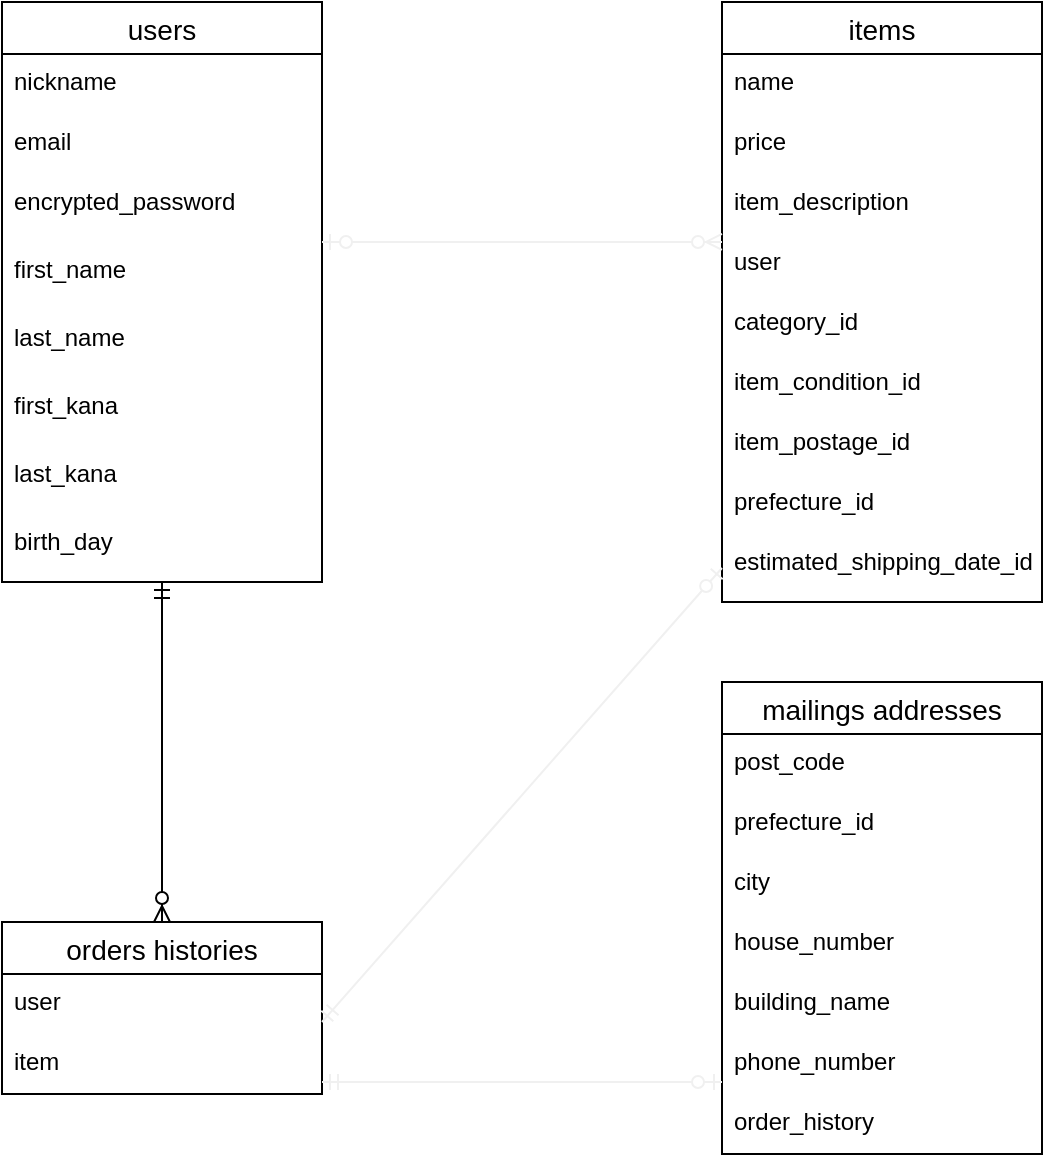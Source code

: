 <mxfile>
    <diagram id="dFZEr-pBqxFFAhdtn7b8" name="ページ1">
        <mxGraphModel dx="669" dy="571" grid="1" gridSize="10" guides="0" tooltips="1" connect="1" arrows="1" fold="1" page="0" pageScale="1" pageWidth="827" pageHeight="1169" math="0" shadow="0">
            <root>
                <mxCell id="0"/>
                <mxCell id="1" parent="0"/>
                <mxCell id="77" value="items" style="swimlane;fontStyle=0;childLayout=stackLayout;horizontal=1;startSize=26;horizontalStack=0;resizeParent=1;resizeParentMax=0;resizeLast=0;collapsible=1;marginBottom=0;align=center;fontSize=14;" vertex="1" parent="1">
                    <mxGeometry x="400" y="40" width="160" height="300" as="geometry"/>
                </mxCell>
                <mxCell id="rzl_xfZfo60Ie3PgMe9M-172" value="name" style="text;strokeColor=none;fillColor=none;spacingLeft=4;spacingRight=4;overflow=hidden;rotatable=0;points=[[0,0.5],[1,0.5]];portConstraint=eastwest;fontSize=12;" vertex="1" parent="77">
                    <mxGeometry y="26" width="160" height="30" as="geometry"/>
                </mxCell>
                <mxCell id="79" value="price" style="text;strokeColor=none;fillColor=none;spacingLeft=4;spacingRight=4;overflow=hidden;rotatable=0;points=[[0,0.5],[1,0.5]];portConstraint=eastwest;fontSize=12;" vertex="1" parent="77">
                    <mxGeometry y="56" width="160" height="30" as="geometry"/>
                </mxCell>
                <mxCell id="102" value="item_description" style="text;strokeColor=none;fillColor=none;spacingLeft=4;spacingRight=4;overflow=hidden;rotatable=0;points=[[0,0.5],[1,0.5]];portConstraint=eastwest;fontSize=12;" vertex="1" parent="77">
                    <mxGeometry y="86" width="160" height="30" as="geometry"/>
                </mxCell>
                <mxCell id="101" value="user" style="text;strokeColor=none;fillColor=none;spacingLeft=4;spacingRight=4;overflow=hidden;rotatable=0;points=[[0,0.5],[1,0.5]];portConstraint=eastwest;fontSize=12;" vertex="1" parent="77">
                    <mxGeometry y="116" width="160" height="30" as="geometry"/>
                </mxCell>
                <mxCell id="103" value="category_id" style="text;strokeColor=none;fillColor=none;spacingLeft=4;spacingRight=4;overflow=hidden;rotatable=0;points=[[0,0.5],[1,0.5]];portConstraint=eastwest;fontSize=12;" vertex="1" parent="77">
                    <mxGeometry y="146" width="160" height="30" as="geometry"/>
                </mxCell>
                <mxCell id="105" value="item_condition_id" style="text;strokeColor=none;fillColor=none;spacingLeft=4;spacingRight=4;overflow=hidden;rotatable=0;points=[[0,0.5],[1,0.5]];portConstraint=eastwest;fontSize=12;" vertex="1" parent="77">
                    <mxGeometry y="176" width="160" height="30" as="geometry"/>
                </mxCell>
                <mxCell id="104" value="item_postage_id" style="text;strokeColor=none;fillColor=none;spacingLeft=4;spacingRight=4;overflow=hidden;rotatable=0;points=[[0,0.5],[1,0.5]];portConstraint=eastwest;fontSize=12;" vertex="1" parent="77">
                    <mxGeometry y="206" width="160" height="30" as="geometry"/>
                </mxCell>
                <mxCell id="106" value="prefecture_id" style="text;strokeColor=none;fillColor=none;spacingLeft=4;spacingRight=4;overflow=hidden;rotatable=0;points=[[0,0.5],[1,0.5]];portConstraint=eastwest;fontSize=12;" vertex="1" parent="77">
                    <mxGeometry y="236" width="160" height="30" as="geometry"/>
                </mxCell>
                <mxCell id="80" value="estimated_shipping_date_id" style="text;strokeColor=none;fillColor=none;spacingLeft=4;spacingRight=4;overflow=hidden;rotatable=0;points=[[0,0.5],[1,0.5]];portConstraint=eastwest;fontSize=12;" vertex="1" parent="77">
                    <mxGeometry y="266" width="160" height="34" as="geometry"/>
                </mxCell>
                <mxCell id="81" value="users" style="swimlane;fontStyle=0;childLayout=stackLayout;horizontal=1;startSize=26;horizontalStack=0;resizeParent=1;resizeParentMax=0;resizeLast=0;collapsible=1;marginBottom=0;align=center;fontSize=14;" vertex="1" parent="1">
                    <mxGeometry x="40" y="40" width="160" height="290" as="geometry"/>
                </mxCell>
                <mxCell id="82" value="nickname" style="text;strokeColor=none;fillColor=none;spacingLeft=4;spacingRight=4;overflow=hidden;rotatable=0;points=[[0,0.5],[1,0.5]];portConstraint=eastwest;fontSize=12;" vertex="1" parent="81">
                    <mxGeometry y="26" width="160" height="30" as="geometry"/>
                </mxCell>
                <mxCell id="83" value="email" style="text;strokeColor=none;fillColor=none;spacingLeft=4;spacingRight=4;overflow=hidden;rotatable=0;points=[[0,0.5],[1,0.5]];portConstraint=eastwest;fontSize=12;" vertex="1" parent="81">
                    <mxGeometry y="56" width="160" height="30" as="geometry"/>
                </mxCell>
                <mxCell id="96" value="encrypted_password" style="text;strokeColor=none;fillColor=none;spacingLeft=4;spacingRight=4;overflow=hidden;rotatable=0;points=[[0,0.5],[1,0.5]];portConstraint=eastwest;fontSize=12;" vertex="1" parent="81">
                    <mxGeometry y="86" width="160" height="34" as="geometry"/>
                </mxCell>
                <mxCell id="141" value="first_name" style="text;strokeColor=none;fillColor=none;spacingLeft=4;spacingRight=4;overflow=hidden;rotatable=0;points=[[0,0.5],[1,0.5]];portConstraint=eastwest;fontSize=12;" vertex="1" parent="81">
                    <mxGeometry y="120" width="160" height="34" as="geometry"/>
                </mxCell>
                <mxCell id="95" value="last_name" style="text;strokeColor=none;fillColor=none;spacingLeft=4;spacingRight=4;overflow=hidden;rotatable=0;points=[[0,0.5],[1,0.5]];portConstraint=eastwest;fontSize=12;" vertex="1" parent="81">
                    <mxGeometry y="154" width="160" height="34" as="geometry"/>
                </mxCell>
                <mxCell id="100" value="first_kana" style="text;strokeColor=none;fillColor=none;spacingLeft=4;spacingRight=4;overflow=hidden;rotatable=0;points=[[0,0.5],[1,0.5]];portConstraint=eastwest;fontSize=12;" vertex="1" parent="81">
                    <mxGeometry y="188" width="160" height="34" as="geometry"/>
                </mxCell>
                <mxCell id="99" value="last_kana" style="text;strokeColor=none;fillColor=none;spacingLeft=4;spacingRight=4;overflow=hidden;rotatable=0;points=[[0,0.5],[1,0.5]];portConstraint=eastwest;fontSize=12;" vertex="1" parent="81">
                    <mxGeometry y="222" width="160" height="34" as="geometry"/>
                </mxCell>
                <mxCell id="98" value="birth_day" style="text;strokeColor=none;fillColor=none;spacingLeft=4;spacingRight=4;overflow=hidden;rotatable=0;points=[[0,0.5],[1,0.5]];portConstraint=eastwest;fontSize=12;" vertex="1" parent="81">
                    <mxGeometry y="256" width="160" height="34" as="geometry"/>
                </mxCell>
                <mxCell id="107" value="orders histories" style="swimlane;fontStyle=0;childLayout=stackLayout;horizontal=1;startSize=26;horizontalStack=0;resizeParent=1;resizeParentMax=0;resizeLast=0;collapsible=1;marginBottom=0;align=center;fontSize=14;" vertex="1" parent="1">
                    <mxGeometry x="40" y="500" width="160" height="86" as="geometry"/>
                </mxCell>
                <mxCell id="rzl_xfZfo60Ie3PgMe9M-169" value="user" style="text;strokeColor=none;fillColor=none;spacingLeft=4;spacingRight=4;overflow=hidden;rotatable=0;points=[[0,0.5],[1,0.5]];portConstraint=eastwest;fontSize=12;" vertex="1" parent="107">
                    <mxGeometry y="26" width="160" height="30" as="geometry"/>
                </mxCell>
                <mxCell id="rzl_xfZfo60Ie3PgMe9M-178" value="item" style="text;strokeColor=none;fillColor=none;spacingLeft=4;spacingRight=4;overflow=hidden;rotatable=0;points=[[0,0.5],[1,0.5]];portConstraint=eastwest;fontSize=12;" vertex="1" parent="107">
                    <mxGeometry y="56" width="160" height="30" as="geometry"/>
                </mxCell>
                <mxCell id="138" style="edgeStyle=none;rounded=0;orthogonalLoop=1;jettySize=auto;html=1;targetPerimeterSpacing=0;exitX=0.5;exitY=0;exitDx=0;exitDy=0;entryX=0.5;entryY=0;entryDx=0;entryDy=0;" edge="1" parent="1" source="125" target="125">
                    <mxGeometry relative="1" as="geometry">
                        <mxPoint x="120" y="470" as="targetPoint"/>
                    </mxGeometry>
                </mxCell>
                <mxCell id="125" value="mailings addresses" style="swimlane;fontStyle=0;childLayout=stackLayout;horizontal=1;startSize=26;horizontalStack=0;resizeParent=1;resizeParentMax=0;resizeLast=0;collapsible=1;marginBottom=0;align=center;fontSize=14;" vertex="1" parent="1">
                    <mxGeometry x="400" y="380" width="160" height="236" as="geometry"/>
                </mxCell>
                <mxCell id="126" value="post_code" style="text;strokeColor=none;fillColor=none;spacingLeft=4;spacingRight=4;overflow=hidden;rotatable=0;points=[[0,0.5],[1,0.5]];portConstraint=eastwest;fontSize=12;" vertex="1" parent="125">
                    <mxGeometry y="26" width="160" height="30" as="geometry"/>
                </mxCell>
                <mxCell id="127" value="prefecture_id" style="text;strokeColor=none;fillColor=none;spacingLeft=4;spacingRight=4;overflow=hidden;rotatable=0;points=[[0,0.5],[1,0.5]];portConstraint=eastwest;fontSize=12;" vertex="1" parent="125">
                    <mxGeometry y="56" width="160" height="30" as="geometry"/>
                </mxCell>
                <mxCell id="129" value="city" style="text;strokeColor=none;fillColor=none;spacingLeft=4;spacingRight=4;overflow=hidden;rotatable=0;points=[[0,0.5],[1,0.5]];portConstraint=eastwest;fontSize=12;" vertex="1" parent="125">
                    <mxGeometry y="86" width="160" height="30" as="geometry"/>
                </mxCell>
                <mxCell id="130" value="house_number" style="text;strokeColor=none;fillColor=none;spacingLeft=4;spacingRight=4;overflow=hidden;rotatable=0;points=[[0,0.5],[1,0.5]];portConstraint=eastwest;fontSize=12;" vertex="1" parent="125">
                    <mxGeometry y="116" width="160" height="30" as="geometry"/>
                </mxCell>
                <mxCell id="131" value="building_name" style="text;strokeColor=none;fillColor=none;spacingLeft=4;spacingRight=4;overflow=hidden;rotatable=0;points=[[0,0.5],[1,0.5]];portConstraint=eastwest;fontSize=12;" vertex="1" parent="125">
                    <mxGeometry y="146" width="160" height="30" as="geometry"/>
                </mxCell>
                <mxCell id="rzl_xfZfo60Ie3PgMe9M-180" value="phone_number" style="text;strokeColor=none;fillColor=none;spacingLeft=4;spacingRight=4;overflow=hidden;rotatable=0;points=[[0,0.5],[1,0.5]];portConstraint=eastwest;fontSize=12;" vertex="1" parent="125">
                    <mxGeometry y="176" width="160" height="30" as="geometry"/>
                </mxCell>
                <mxCell id="128" value="order_history" style="text;strokeColor=none;fillColor=none;spacingLeft=4;spacingRight=4;overflow=hidden;rotatable=0;points=[[0,0.5],[1,0.5]];portConstraint=eastwest;fontSize=12;" vertex="1" parent="125">
                    <mxGeometry y="206" width="160" height="30" as="geometry"/>
                </mxCell>
                <mxCell id="rzl_xfZfo60Ie3PgMe9M-156" value="" style="fontSize=12;html=1;endArrow=ERzeroToMany;startArrow=ERmandOne;targetPerimeterSpacing=0;rounded=1;entryX=0.5;entryY=0;entryDx=0;entryDy=0;" edge="1" parent="1" target="107">
                    <mxGeometry width="100" height="100" relative="1" as="geometry">
                        <mxPoint x="120" y="330" as="sourcePoint"/>
                        <mxPoint x="120" y="510" as="targetPoint"/>
                        <Array as="points">
                            <mxPoint x="120" y="330"/>
                        </Array>
                    </mxGeometry>
                </mxCell>
                <mxCell id="rzl_xfZfo60Ie3PgMe9M-170" value="" style="fontSize=12;html=1;endArrow=ERzeroToMany;startArrow=ERzeroToOne;targetPerimeterSpacing=0;strokeColor=#f0f0f0;exitX=1.005;exitY=0.836;exitDx=0;exitDy=0;exitPerimeter=0;entryX=0;entryY=0.133;entryDx=0;entryDy=0;entryPerimeter=0;" edge="1" parent="1" target="101">
                    <mxGeometry width="100" height="100" relative="1" as="geometry">
                        <mxPoint x="200.0" y="160.004" as="sourcePoint"/>
                        <mxPoint x="300" y="220" as="targetPoint"/>
                    </mxGeometry>
                </mxCell>
                <mxCell id="rzl_xfZfo60Ie3PgMe9M-173" value="" style="fontSize=12;html=1;endArrow=ERzeroToOne;startArrow=ERmandOne;targetPerimeterSpacing=0;strokeColor=#f0f0f0;" edge="1" parent="1">
                    <mxGeometry width="100" height="100" relative="1" as="geometry">
                        <mxPoint x="200" y="580" as="sourcePoint"/>
                        <mxPoint x="400" y="580" as="targetPoint"/>
                        <Array as="points">
                            <mxPoint x="397" y="580"/>
                        </Array>
                    </mxGeometry>
                </mxCell>
                <mxCell id="rzl_xfZfo60Ie3PgMe9M-175" value="" style="fontSize=12;html=1;endArrow=ERzeroToOne;startArrow=ERmandOne;targetPerimeterSpacing=0;strokeColor=#f0f0f0;entryX=0;entryY=0.5;entryDx=0;entryDy=0;" edge="1" parent="1" target="80">
                    <mxGeometry width="100" height="100" relative="1" as="geometry">
                        <mxPoint x="200" y="550" as="sourcePoint"/>
                        <mxPoint x="300" y="450" as="targetPoint"/>
                    </mxGeometry>
                </mxCell>
            </root>
        </mxGraphModel>
    </diagram>
</mxfile>